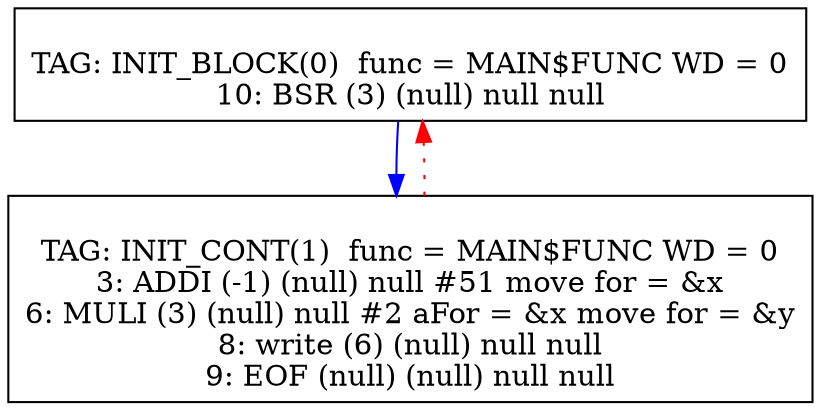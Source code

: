 digraph {
0[label="
TAG: INIT_BLOCK(0)  func = MAIN$FUNC WD = 0
10: BSR (3) (null) null null
"];
0[shape=box];
0 -> 1[color=blue]
1[label="
TAG: INIT_CONT(1)  func = MAIN$FUNC WD = 0
3: ADDI (-1) (null) null #51 move for = &x
6: MULI (3) (null) null #2 aFor = &x move for = &y
8: write (6) (null) null null
9: EOF (null) (null) null null
"];
1[shape=box];
1 -> 0[color=red][style=dotted]
}